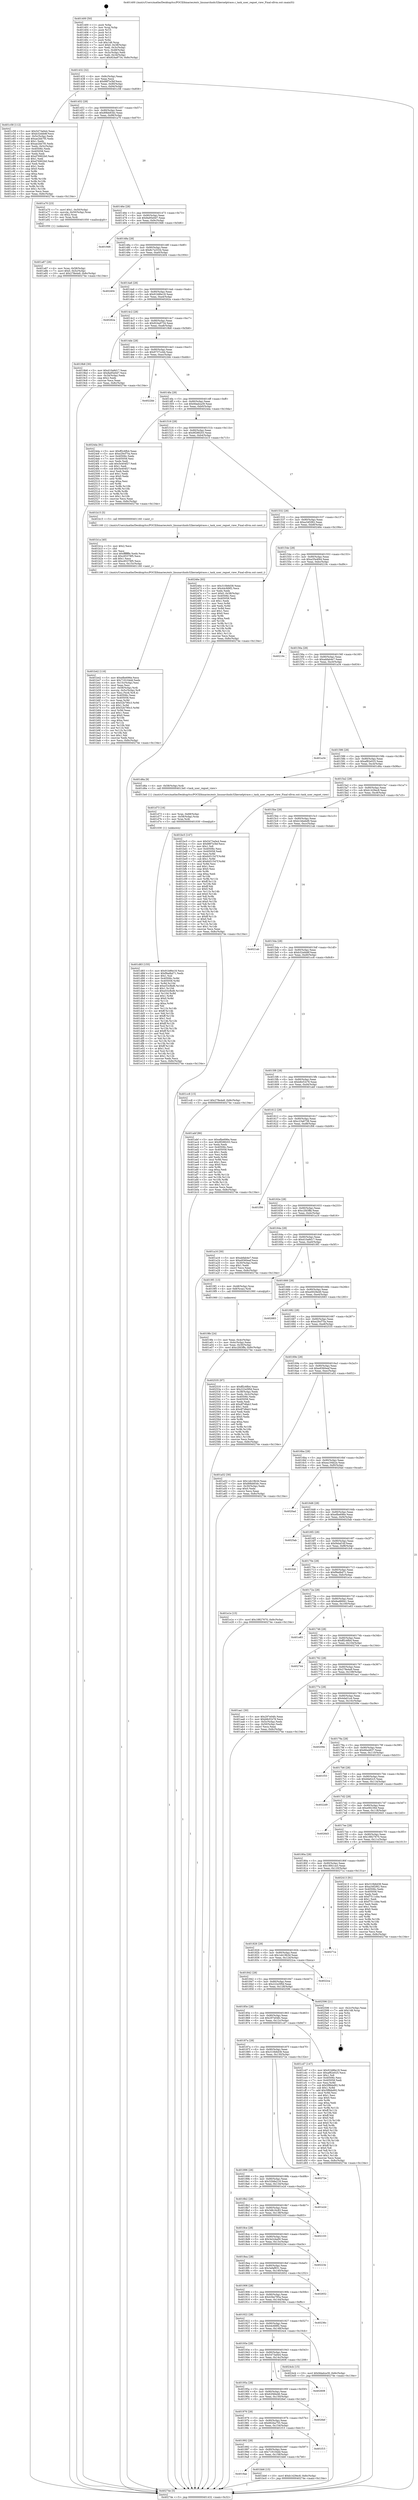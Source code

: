 digraph "0x401400" {
  label = "0x401400 (/mnt/c/Users/mathe/Desktop/tcc/POCII/binaries/extr_linuxarchnds32kernelptrace.c_task_user_regset_view_Final-ollvm.out::main(0))"
  labelloc = "t"
  node[shape=record]

  Entry [label="",width=0.3,height=0.3,shape=circle,fillcolor=black,style=filled]
  "0x401432" [label="{
     0x401432 [32]\l
     | [instrs]\l
     &nbsp;&nbsp;0x401432 \<+6\>: mov -0x8c(%rbp),%eax\l
     &nbsp;&nbsp;0x401438 \<+2\>: mov %eax,%ecx\l
     &nbsp;&nbsp;0x40143a \<+6\>: sub $0x88f7e3bf,%ecx\l
     &nbsp;&nbsp;0x401440 \<+6\>: mov %eax,-0x90(%rbp)\l
     &nbsp;&nbsp;0x401446 \<+6\>: mov %ecx,-0x94(%rbp)\l
     &nbsp;&nbsp;0x40144c \<+6\>: je 0000000000401c58 \<main+0x858\>\l
  }"]
  "0x401c58" [label="{
     0x401c58 [112]\l
     | [instrs]\l
     &nbsp;&nbsp;0x401c58 \<+5\>: mov $0x5473a0e4,%eax\l
     &nbsp;&nbsp;0x401c5d \<+5\>: mov $0xb32ebb8f,%ecx\l
     &nbsp;&nbsp;0x401c62 \<+3\>: mov -0x5c(%rbp),%edx\l
     &nbsp;&nbsp;0x401c65 \<+6\>: add $0xae2bb7f5,%edx\l
     &nbsp;&nbsp;0x401c6b \<+3\>: add $0x1,%edx\l
     &nbsp;&nbsp;0x401c6e \<+6\>: sub $0xae2bb7f5,%edx\l
     &nbsp;&nbsp;0x401c74 \<+3\>: mov %edx,-0x5c(%rbp)\l
     &nbsp;&nbsp;0x401c77 \<+7\>: mov 0x40506c,%edx\l
     &nbsp;&nbsp;0x401c7e \<+7\>: mov 0x405058,%esi\l
     &nbsp;&nbsp;0x401c85 \<+2\>: mov %edx,%edi\l
     &nbsp;&nbsp;0x401c87 \<+6\>: add $0xd76902b0,%edi\l
     &nbsp;&nbsp;0x401c8d \<+3\>: sub $0x1,%edi\l
     &nbsp;&nbsp;0x401c90 \<+6\>: sub $0xd76902b0,%edi\l
     &nbsp;&nbsp;0x401c96 \<+3\>: imul %edi,%edx\l
     &nbsp;&nbsp;0x401c99 \<+3\>: and $0x1,%edx\l
     &nbsp;&nbsp;0x401c9c \<+3\>: cmp $0x0,%edx\l
     &nbsp;&nbsp;0x401c9f \<+4\>: sete %r8b\l
     &nbsp;&nbsp;0x401ca3 \<+3\>: cmp $0xa,%esi\l
     &nbsp;&nbsp;0x401ca6 \<+4\>: setl %r9b\l
     &nbsp;&nbsp;0x401caa \<+3\>: mov %r8b,%r10b\l
     &nbsp;&nbsp;0x401cad \<+3\>: and %r9b,%r10b\l
     &nbsp;&nbsp;0x401cb0 \<+3\>: xor %r9b,%r8b\l
     &nbsp;&nbsp;0x401cb3 \<+3\>: or %r8b,%r10b\l
     &nbsp;&nbsp;0x401cb6 \<+4\>: test $0x1,%r10b\l
     &nbsp;&nbsp;0x401cba \<+3\>: cmovne %ecx,%eax\l
     &nbsp;&nbsp;0x401cbd \<+6\>: mov %eax,-0x8c(%rbp)\l
     &nbsp;&nbsp;0x401cc3 \<+5\>: jmp 000000000040274e \<main+0x134e\>\l
  }"]
  "0x401452" [label="{
     0x401452 [28]\l
     | [instrs]\l
     &nbsp;&nbsp;0x401452 \<+5\>: jmp 0000000000401457 \<main+0x57\>\l
     &nbsp;&nbsp;0x401457 \<+6\>: mov -0x90(%rbp),%eax\l
     &nbsp;&nbsp;0x40145d \<+5\>: sub $0x89bb83dc,%eax\l
     &nbsp;&nbsp;0x401462 \<+6\>: mov %eax,-0x98(%rbp)\l
     &nbsp;&nbsp;0x401468 \<+6\>: je 0000000000401a70 \<main+0x670\>\l
  }"]
  Exit [label="",width=0.3,height=0.3,shape=circle,fillcolor=black,style=filled,peripheries=2]
  "0x401a70" [label="{
     0x401a70 [23]\l
     | [instrs]\l
     &nbsp;&nbsp;0x401a70 \<+7\>: movl $0x1,-0x50(%rbp)\l
     &nbsp;&nbsp;0x401a77 \<+4\>: movslq -0x50(%rbp),%rax\l
     &nbsp;&nbsp;0x401a7b \<+4\>: shl $0x2,%rax\l
     &nbsp;&nbsp;0x401a7f \<+3\>: mov %rax,%rdi\l
     &nbsp;&nbsp;0x401a82 \<+5\>: call 0000000000401050 \<malloc@plt\>\l
     | [calls]\l
     &nbsp;&nbsp;0x401050 \{1\} (unknown)\l
  }"]
  "0x40146e" [label="{
     0x40146e [28]\l
     | [instrs]\l
     &nbsp;&nbsp;0x40146e \<+5\>: jmp 0000000000401473 \<main+0x73\>\l
     &nbsp;&nbsp;0x401473 \<+6\>: mov -0x90(%rbp),%eax\l
     &nbsp;&nbsp;0x401479 \<+5\>: sub $0x8a95e0d7,%eax\l
     &nbsp;&nbsp;0x40147e \<+6\>: mov %eax,-0x9c(%rbp)\l
     &nbsp;&nbsp;0x401484 \<+6\>: je 00000000004019d6 \<main+0x5d6\>\l
  }"]
  "0x401d83" [label="{
     0x401d83 [155]\l
     | [instrs]\l
     &nbsp;&nbsp;0x401d83 \<+5\>: mov $0x91b86e18,%ecx\l
     &nbsp;&nbsp;0x401d88 \<+5\>: mov $0xf9adbd71,%edx\l
     &nbsp;&nbsp;0x401d8d \<+3\>: mov $0x1,%sil\l
     &nbsp;&nbsp;0x401d90 \<+8\>: mov 0x40506c,%r8d\l
     &nbsp;&nbsp;0x401d98 \<+8\>: mov 0x405058,%r9d\l
     &nbsp;&nbsp;0x401da0 \<+3\>: mov %r8d,%r10d\l
     &nbsp;&nbsp;0x401da3 \<+7\>: add $0xe53cfbd6,%r10d\l
     &nbsp;&nbsp;0x401daa \<+4\>: sub $0x1,%r10d\l
     &nbsp;&nbsp;0x401dae \<+7\>: sub $0xe53cfbd6,%r10d\l
     &nbsp;&nbsp;0x401db5 \<+4\>: imul %r10d,%r8d\l
     &nbsp;&nbsp;0x401db9 \<+4\>: and $0x1,%r8d\l
     &nbsp;&nbsp;0x401dbd \<+4\>: cmp $0x0,%r8d\l
     &nbsp;&nbsp;0x401dc1 \<+4\>: sete %r11b\l
     &nbsp;&nbsp;0x401dc5 \<+4\>: cmp $0xa,%r9d\l
     &nbsp;&nbsp;0x401dc9 \<+3\>: setl %bl\l
     &nbsp;&nbsp;0x401dcc \<+3\>: mov %r11b,%r14b\l
     &nbsp;&nbsp;0x401dcf \<+4\>: xor $0xff,%r14b\l
     &nbsp;&nbsp;0x401dd3 \<+3\>: mov %bl,%r15b\l
     &nbsp;&nbsp;0x401dd6 \<+4\>: xor $0xff,%r15b\l
     &nbsp;&nbsp;0x401dda \<+4\>: xor $0x1,%sil\l
     &nbsp;&nbsp;0x401dde \<+3\>: mov %r14b,%r12b\l
     &nbsp;&nbsp;0x401de1 \<+4\>: and $0xff,%r12b\l
     &nbsp;&nbsp;0x401de5 \<+3\>: and %sil,%r11b\l
     &nbsp;&nbsp;0x401de8 \<+3\>: mov %r15b,%r13b\l
     &nbsp;&nbsp;0x401deb \<+4\>: and $0xff,%r13b\l
     &nbsp;&nbsp;0x401def \<+3\>: and %sil,%bl\l
     &nbsp;&nbsp;0x401df2 \<+3\>: or %r11b,%r12b\l
     &nbsp;&nbsp;0x401df5 \<+3\>: or %bl,%r13b\l
     &nbsp;&nbsp;0x401df8 \<+3\>: xor %r13b,%r12b\l
     &nbsp;&nbsp;0x401dfb \<+3\>: or %r15b,%r14b\l
     &nbsp;&nbsp;0x401dfe \<+4\>: xor $0xff,%r14b\l
     &nbsp;&nbsp;0x401e02 \<+4\>: or $0x1,%sil\l
     &nbsp;&nbsp;0x401e06 \<+3\>: and %sil,%r14b\l
     &nbsp;&nbsp;0x401e09 \<+3\>: or %r14b,%r12b\l
     &nbsp;&nbsp;0x401e0c \<+4\>: test $0x1,%r12b\l
     &nbsp;&nbsp;0x401e10 \<+3\>: cmovne %edx,%ecx\l
     &nbsp;&nbsp;0x401e13 \<+6\>: mov %ecx,-0x8c(%rbp)\l
     &nbsp;&nbsp;0x401e19 \<+5\>: jmp 000000000040274e \<main+0x134e\>\l
  }"]
  "0x4019d6" [label="{
     0x4019d6\l
  }", style=dashed]
  "0x40148a" [label="{
     0x40148a [28]\l
     | [instrs]\l
     &nbsp;&nbsp;0x40148a \<+5\>: jmp 000000000040148f \<main+0x8f\>\l
     &nbsp;&nbsp;0x40148f \<+6\>: mov -0x90(%rbp),%eax\l
     &nbsp;&nbsp;0x401495 \<+5\>: sub $0x8c7a3334,%eax\l
     &nbsp;&nbsp;0x40149a \<+6\>: mov %eax,-0xa0(%rbp)\l
     &nbsp;&nbsp;0x4014a0 \<+6\>: je 0000000000402404 \<main+0x1004\>\l
  }"]
  "0x401d73" [label="{
     0x401d73 [16]\l
     | [instrs]\l
     &nbsp;&nbsp;0x401d73 \<+4\>: mov %rax,-0x68(%rbp)\l
     &nbsp;&nbsp;0x401d77 \<+4\>: mov -0x58(%rbp),%rax\l
     &nbsp;&nbsp;0x401d7b \<+3\>: mov %rax,%rdi\l
     &nbsp;&nbsp;0x401d7e \<+5\>: call 0000000000401030 \<free@plt\>\l
     | [calls]\l
     &nbsp;&nbsp;0x401030 \{1\} (unknown)\l
  }"]
  "0x402404" [label="{
     0x402404\l
  }", style=dashed]
  "0x4014a6" [label="{
     0x4014a6 [28]\l
     | [instrs]\l
     &nbsp;&nbsp;0x4014a6 \<+5\>: jmp 00000000004014ab \<main+0xab\>\l
     &nbsp;&nbsp;0x4014ab \<+6\>: mov -0x90(%rbp),%eax\l
     &nbsp;&nbsp;0x4014b1 \<+5\>: sub $0x91b86e18,%eax\l
     &nbsp;&nbsp;0x4014b6 \<+6\>: mov %eax,-0xa4(%rbp)\l
     &nbsp;&nbsp;0x4014bc \<+6\>: je 000000000040262a \<main+0x122a\>\l
  }"]
  "0x4019ae" [label="{
     0x4019ae\l
  }", style=dashed]
  "0x40262a" [label="{
     0x40262a\l
  }", style=dashed]
  "0x4014c2" [label="{
     0x4014c2 [28]\l
     | [instrs]\l
     &nbsp;&nbsp;0x4014c2 \<+5\>: jmp 00000000004014c7 \<main+0xc7\>\l
     &nbsp;&nbsp;0x4014c7 \<+6\>: mov -0x90(%rbp),%eax\l
     &nbsp;&nbsp;0x4014cd \<+5\>: sub $0x924a9734,%eax\l
     &nbsp;&nbsp;0x4014d2 \<+6\>: mov %eax,-0xa8(%rbp)\l
     &nbsp;&nbsp;0x4014d8 \<+6\>: je 00000000004019b8 \<main+0x5b8\>\l
  }"]
  "0x401bb6" [label="{
     0x401bb6 [15]\l
     | [instrs]\l
     &nbsp;&nbsp;0x401bb6 \<+10\>: movl $0xb1429ec8,-0x8c(%rbp)\l
     &nbsp;&nbsp;0x401bc0 \<+5\>: jmp 000000000040274e \<main+0x134e\>\l
  }"]
  "0x4019b8" [label="{
     0x4019b8 [30]\l
     | [instrs]\l
     &nbsp;&nbsp;0x4019b8 \<+5\>: mov $0xd10a8d17,%eax\l
     &nbsp;&nbsp;0x4019bd \<+5\>: mov $0x8a95e0d7,%ecx\l
     &nbsp;&nbsp;0x4019c2 \<+3\>: mov -0x34(%rbp),%edx\l
     &nbsp;&nbsp;0x4019c5 \<+3\>: cmp $0x2,%edx\l
     &nbsp;&nbsp;0x4019c8 \<+3\>: cmovne %ecx,%eax\l
     &nbsp;&nbsp;0x4019cb \<+6\>: mov %eax,-0x8c(%rbp)\l
     &nbsp;&nbsp;0x4019d1 \<+5\>: jmp 000000000040274e \<main+0x134e\>\l
  }"]
  "0x4014de" [label="{
     0x4014de [28]\l
     | [instrs]\l
     &nbsp;&nbsp;0x4014de \<+5\>: jmp 00000000004014e3 \<main+0xe3\>\l
     &nbsp;&nbsp;0x4014e3 \<+6\>: mov -0x90(%rbp),%eax\l
     &nbsp;&nbsp;0x4014e9 \<+5\>: sub $0x9737ccbb,%eax\l
     &nbsp;&nbsp;0x4014ee \<+6\>: mov %eax,-0xac(%rbp)\l
     &nbsp;&nbsp;0x4014f4 \<+6\>: je 00000000004022bb \<main+0xebb\>\l
  }"]
  "0x40274e" [label="{
     0x40274e [5]\l
     | [instrs]\l
     &nbsp;&nbsp;0x40274e \<+5\>: jmp 0000000000401432 \<main+0x32\>\l
  }"]
  "0x401400" [label="{
     0x401400 [50]\l
     | [instrs]\l
     &nbsp;&nbsp;0x401400 \<+1\>: push %rbp\l
     &nbsp;&nbsp;0x401401 \<+3\>: mov %rsp,%rbp\l
     &nbsp;&nbsp;0x401404 \<+2\>: push %r15\l
     &nbsp;&nbsp;0x401406 \<+2\>: push %r14\l
     &nbsp;&nbsp;0x401408 \<+2\>: push %r13\l
     &nbsp;&nbsp;0x40140a \<+2\>: push %r12\l
     &nbsp;&nbsp;0x40140c \<+1\>: push %rbx\l
     &nbsp;&nbsp;0x40140d \<+7\>: sub $0x148,%rsp\l
     &nbsp;&nbsp;0x401414 \<+7\>: movl $0x0,-0x38(%rbp)\l
     &nbsp;&nbsp;0x40141b \<+3\>: mov %edi,-0x3c(%rbp)\l
     &nbsp;&nbsp;0x40141e \<+4\>: mov %rsi,-0x48(%rbp)\l
     &nbsp;&nbsp;0x401422 \<+3\>: mov -0x3c(%rbp),%edi\l
     &nbsp;&nbsp;0x401425 \<+3\>: mov %edi,-0x34(%rbp)\l
     &nbsp;&nbsp;0x401428 \<+10\>: movl $0x924a9734,-0x8c(%rbp)\l
  }"]
  "0x401992" [label="{
     0x401992 [28]\l
     | [instrs]\l
     &nbsp;&nbsp;0x401992 \<+5\>: jmp 0000000000401997 \<main+0x597\>\l
     &nbsp;&nbsp;0x401997 \<+6\>: mov -0x90(%rbp),%eax\l
     &nbsp;&nbsp;0x40199d \<+5\>: sub $0x719104dd,%eax\l
     &nbsp;&nbsp;0x4019a2 \<+6\>: mov %eax,-0x158(%rbp)\l
     &nbsp;&nbsp;0x4019a8 \<+6\>: je 0000000000401bb6 \<main+0x7b6\>\l
  }"]
  "0x4022bb" [label="{
     0x4022bb\l
  }", style=dashed]
  "0x4014fa" [label="{
     0x4014fa [28]\l
     | [instrs]\l
     &nbsp;&nbsp;0x4014fa \<+5\>: jmp 00000000004014ff \<main+0xff\>\l
     &nbsp;&nbsp;0x4014ff \<+6\>: mov -0x90(%rbp),%eax\l
     &nbsp;&nbsp;0x401505 \<+5\>: sub $0x9dadca39,%eax\l
     &nbsp;&nbsp;0x40150a \<+6\>: mov %eax,-0xb0(%rbp)\l
     &nbsp;&nbsp;0x401510 \<+6\>: je 00000000004024da \<main+0x10da\>\l
  }"]
  "0x401f15" [label="{
     0x401f15\l
  }", style=dashed]
  "0x4024da" [label="{
     0x4024da [91]\l
     | [instrs]\l
     &nbsp;&nbsp;0x4024da \<+5\>: mov $0xff2c6fb4,%eax\l
     &nbsp;&nbsp;0x4024df \<+5\>: mov $0xe29cf75a,%ecx\l
     &nbsp;&nbsp;0x4024e4 \<+7\>: mov 0x40506c,%edx\l
     &nbsp;&nbsp;0x4024eb \<+7\>: mov 0x405058,%esi\l
     &nbsp;&nbsp;0x4024f2 \<+2\>: mov %edx,%edi\l
     &nbsp;&nbsp;0x4024f4 \<+6\>: add $0x5e404f27,%edi\l
     &nbsp;&nbsp;0x4024fa \<+3\>: sub $0x1,%edi\l
     &nbsp;&nbsp;0x4024fd \<+6\>: sub $0x5e404f27,%edi\l
     &nbsp;&nbsp;0x402503 \<+3\>: imul %edi,%edx\l
     &nbsp;&nbsp;0x402506 \<+3\>: and $0x1,%edx\l
     &nbsp;&nbsp;0x402509 \<+3\>: cmp $0x0,%edx\l
     &nbsp;&nbsp;0x40250c \<+4\>: sete %r8b\l
     &nbsp;&nbsp;0x402510 \<+3\>: cmp $0xa,%esi\l
     &nbsp;&nbsp;0x402513 \<+4\>: setl %r9b\l
     &nbsp;&nbsp;0x402517 \<+3\>: mov %r8b,%r10b\l
     &nbsp;&nbsp;0x40251a \<+3\>: and %r9b,%r10b\l
     &nbsp;&nbsp;0x40251d \<+3\>: xor %r9b,%r8b\l
     &nbsp;&nbsp;0x402520 \<+3\>: or %r8b,%r10b\l
     &nbsp;&nbsp;0x402523 \<+4\>: test $0x1,%r10b\l
     &nbsp;&nbsp;0x402527 \<+3\>: cmovne %ecx,%eax\l
     &nbsp;&nbsp;0x40252a \<+6\>: mov %eax,-0x8c(%rbp)\l
     &nbsp;&nbsp;0x402530 \<+5\>: jmp 000000000040274e \<main+0x134e\>\l
  }"]
  "0x401516" [label="{
     0x401516 [28]\l
     | [instrs]\l
     &nbsp;&nbsp;0x401516 \<+5\>: jmp 000000000040151b \<main+0x11b\>\l
     &nbsp;&nbsp;0x40151b \<+6\>: mov -0x90(%rbp),%eax\l
     &nbsp;&nbsp;0x401521 \<+5\>: sub $0x9f288203,%eax\l
     &nbsp;&nbsp;0x401526 \<+6\>: mov %eax,-0xb4(%rbp)\l
     &nbsp;&nbsp;0x40152c \<+6\>: je 0000000000401b15 \<main+0x715\>\l
  }"]
  "0x401976" [label="{
     0x401976 [28]\l
     | [instrs]\l
     &nbsp;&nbsp;0x401976 \<+5\>: jmp 000000000040197b \<main+0x57b\>\l
     &nbsp;&nbsp;0x40197b \<+6\>: mov -0x90(%rbp),%eax\l
     &nbsp;&nbsp;0x401981 \<+5\>: sub $0x662ba755,%eax\l
     &nbsp;&nbsp;0x401986 \<+6\>: mov %eax,-0x154(%rbp)\l
     &nbsp;&nbsp;0x40198c \<+6\>: je 0000000000401f15 \<main+0xb15\>\l
  }"]
  "0x401b15" [label="{
     0x401b15 [5]\l
     | [instrs]\l
     &nbsp;&nbsp;0x401b15 \<+5\>: call 0000000000401160 \<next_i\>\l
     | [calls]\l
     &nbsp;&nbsp;0x401160 \{1\} (/mnt/c/Users/mathe/Desktop/tcc/POCII/binaries/extr_linuxarchnds32kernelptrace.c_task_user_regset_view_Final-ollvm.out::next_i)\l
  }"]
  "0x401532" [label="{
     0x401532 [28]\l
     | [instrs]\l
     &nbsp;&nbsp;0x401532 \<+5\>: jmp 0000000000401537 \<main+0x137\>\l
     &nbsp;&nbsp;0x401537 \<+6\>: mov -0x90(%rbp),%eax\l
     &nbsp;&nbsp;0x40153d \<+5\>: sub $0xa34f2f62,%eax\l
     &nbsp;&nbsp;0x401542 \<+6\>: mov %eax,-0xb8(%rbp)\l
     &nbsp;&nbsp;0x401548 \<+6\>: je 000000000040246e \<main+0x106e\>\l
  }"]
  "0x4026ef" [label="{
     0x4026ef\l
  }", style=dashed]
  "0x40246e" [label="{
     0x40246e [93]\l
     | [instrs]\l
     &nbsp;&nbsp;0x40246e \<+5\>: mov $0x310b6d38,%eax\l
     &nbsp;&nbsp;0x402473 \<+5\>: mov $0x44cfd9f2,%ecx\l
     &nbsp;&nbsp;0x402478 \<+2\>: xor %edx,%edx\l
     &nbsp;&nbsp;0x40247a \<+7\>: movl $0x0,-0x38(%rbp)\l
     &nbsp;&nbsp;0x402481 \<+7\>: mov 0x40506c,%esi\l
     &nbsp;&nbsp;0x402488 \<+7\>: mov 0x405058,%edi\l
     &nbsp;&nbsp;0x40248f \<+3\>: sub $0x1,%edx\l
     &nbsp;&nbsp;0x402492 \<+3\>: mov %esi,%r8d\l
     &nbsp;&nbsp;0x402495 \<+3\>: add %edx,%r8d\l
     &nbsp;&nbsp;0x402498 \<+4\>: imul %r8d,%esi\l
     &nbsp;&nbsp;0x40249c \<+3\>: and $0x1,%esi\l
     &nbsp;&nbsp;0x40249f \<+3\>: cmp $0x0,%esi\l
     &nbsp;&nbsp;0x4024a2 \<+4\>: sete %r9b\l
     &nbsp;&nbsp;0x4024a6 \<+3\>: cmp $0xa,%edi\l
     &nbsp;&nbsp;0x4024a9 \<+4\>: setl %r10b\l
     &nbsp;&nbsp;0x4024ad \<+3\>: mov %r9b,%r11b\l
     &nbsp;&nbsp;0x4024b0 \<+3\>: and %r10b,%r11b\l
     &nbsp;&nbsp;0x4024b3 \<+3\>: xor %r10b,%r9b\l
     &nbsp;&nbsp;0x4024b6 \<+3\>: or %r9b,%r11b\l
     &nbsp;&nbsp;0x4024b9 \<+4\>: test $0x1,%r11b\l
     &nbsp;&nbsp;0x4024bd \<+3\>: cmovne %ecx,%eax\l
     &nbsp;&nbsp;0x4024c0 \<+6\>: mov %eax,-0x8c(%rbp)\l
     &nbsp;&nbsp;0x4024c6 \<+5\>: jmp 000000000040274e \<main+0x134e\>\l
  }"]
  "0x40154e" [label="{
     0x40154e [28]\l
     | [instrs]\l
     &nbsp;&nbsp;0x40154e \<+5\>: jmp 0000000000401553 \<main+0x153\>\l
     &nbsp;&nbsp;0x401553 \<+6\>: mov -0x90(%rbp),%eax\l
     &nbsp;&nbsp;0x401559 \<+5\>: sub $0xa35e4f44,%eax\l
     &nbsp;&nbsp;0x40155e \<+6\>: mov %eax,-0xbc(%rbp)\l
     &nbsp;&nbsp;0x401564 \<+6\>: je 000000000040219c \<main+0xd9c\>\l
  }"]
  "0x40195a" [label="{
     0x40195a [28]\l
     | [instrs]\l
     &nbsp;&nbsp;0x40195a \<+5\>: jmp 000000000040195f \<main+0x55f\>\l
     &nbsp;&nbsp;0x40195f \<+6\>: mov -0x90(%rbp),%eax\l
     &nbsp;&nbsp;0x401965 \<+5\>: sub $0x62f46e46,%eax\l
     &nbsp;&nbsp;0x40196a \<+6\>: mov %eax,-0x150(%rbp)\l
     &nbsp;&nbsp;0x401970 \<+6\>: je 00000000004026ef \<main+0x12ef\>\l
  }"]
  "0x40219c" [label="{
     0x40219c\l
  }", style=dashed]
  "0x40156a" [label="{
     0x40156a [28]\l
     | [instrs]\l
     &nbsp;&nbsp;0x40156a \<+5\>: jmp 000000000040156f \<main+0x16f\>\l
     &nbsp;&nbsp;0x40156f \<+6\>: mov -0x90(%rbp),%eax\l
     &nbsp;&nbsp;0x401575 \<+5\>: sub $0xabfab4e7,%eax\l
     &nbsp;&nbsp;0x40157a \<+6\>: mov %eax,-0xc0(%rbp)\l
     &nbsp;&nbsp;0x401580 \<+6\>: je 0000000000401a34 \<main+0x634\>\l
  }"]
  "0x402608" [label="{
     0x402608\l
  }", style=dashed]
  "0x401a34" [label="{
     0x401a34\l
  }", style=dashed]
  "0x401586" [label="{
     0x401586 [28]\l
     | [instrs]\l
     &nbsp;&nbsp;0x401586 \<+5\>: jmp 000000000040158b \<main+0x18b\>\l
     &nbsp;&nbsp;0x40158b \<+6\>: mov -0x90(%rbp),%eax\l
     &nbsp;&nbsp;0x401591 \<+5\>: sub $0xaf82e025,%eax\l
     &nbsp;&nbsp;0x401596 \<+6\>: mov %eax,-0xc4(%rbp)\l
     &nbsp;&nbsp;0x40159c \<+6\>: je 0000000000401d6a \<main+0x96a\>\l
  }"]
  "0x40193e" [label="{
     0x40193e [28]\l
     | [instrs]\l
     &nbsp;&nbsp;0x40193e \<+5\>: jmp 0000000000401943 \<main+0x543\>\l
     &nbsp;&nbsp;0x401943 \<+6\>: mov -0x90(%rbp),%eax\l
     &nbsp;&nbsp;0x401949 \<+5\>: sub $0x5473a0e4,%eax\l
     &nbsp;&nbsp;0x40194e \<+6\>: mov %eax,-0x14c(%rbp)\l
     &nbsp;&nbsp;0x401954 \<+6\>: je 0000000000402608 \<main+0x1208\>\l
  }"]
  "0x401d6a" [label="{
     0x401d6a [9]\l
     | [instrs]\l
     &nbsp;&nbsp;0x401d6a \<+4\>: mov -0x58(%rbp),%rdi\l
     &nbsp;&nbsp;0x401d6e \<+5\>: call 00000000004013e0 \<task_user_regset_view\>\l
     | [calls]\l
     &nbsp;&nbsp;0x4013e0 \{1\} (/mnt/c/Users/mathe/Desktop/tcc/POCII/binaries/extr_linuxarchnds32kernelptrace.c_task_user_regset_view_Final-ollvm.out::task_user_regset_view)\l
  }"]
  "0x4015a2" [label="{
     0x4015a2 [28]\l
     | [instrs]\l
     &nbsp;&nbsp;0x4015a2 \<+5\>: jmp 00000000004015a7 \<main+0x1a7\>\l
     &nbsp;&nbsp;0x4015a7 \<+6\>: mov -0x90(%rbp),%eax\l
     &nbsp;&nbsp;0x4015ad \<+5\>: sub $0xb1429ec8,%eax\l
     &nbsp;&nbsp;0x4015b2 \<+6\>: mov %eax,-0xc8(%rbp)\l
     &nbsp;&nbsp;0x4015b8 \<+6\>: je 0000000000401bc5 \<main+0x7c5\>\l
  }"]
  "0x4024cb" [label="{
     0x4024cb [15]\l
     | [instrs]\l
     &nbsp;&nbsp;0x4024cb \<+10\>: movl $0x9dadca39,-0x8c(%rbp)\l
     &nbsp;&nbsp;0x4024d5 \<+5\>: jmp 000000000040274e \<main+0x134e\>\l
  }"]
  "0x401bc5" [label="{
     0x401bc5 [147]\l
     | [instrs]\l
     &nbsp;&nbsp;0x401bc5 \<+5\>: mov $0x5473a0e4,%eax\l
     &nbsp;&nbsp;0x401bca \<+5\>: mov $0x88f7e3bf,%ecx\l
     &nbsp;&nbsp;0x401bcf \<+2\>: mov $0x1,%dl\l
     &nbsp;&nbsp;0x401bd1 \<+7\>: mov 0x40506c,%esi\l
     &nbsp;&nbsp;0x401bd8 \<+7\>: mov 0x405058,%edi\l
     &nbsp;&nbsp;0x401bdf \<+3\>: mov %esi,%r8d\l
     &nbsp;&nbsp;0x401be2 \<+7\>: sub $0x6451547f,%r8d\l
     &nbsp;&nbsp;0x401be9 \<+4\>: sub $0x1,%r8d\l
     &nbsp;&nbsp;0x401bed \<+7\>: add $0x6451547f,%r8d\l
     &nbsp;&nbsp;0x401bf4 \<+4\>: imul %r8d,%esi\l
     &nbsp;&nbsp;0x401bf8 \<+3\>: and $0x1,%esi\l
     &nbsp;&nbsp;0x401bfb \<+3\>: cmp $0x0,%esi\l
     &nbsp;&nbsp;0x401bfe \<+4\>: sete %r9b\l
     &nbsp;&nbsp;0x401c02 \<+3\>: cmp $0xa,%edi\l
     &nbsp;&nbsp;0x401c05 \<+4\>: setl %r10b\l
     &nbsp;&nbsp;0x401c09 \<+3\>: mov %r9b,%r11b\l
     &nbsp;&nbsp;0x401c0c \<+4\>: xor $0xff,%r11b\l
     &nbsp;&nbsp;0x401c10 \<+3\>: mov %r10b,%bl\l
     &nbsp;&nbsp;0x401c13 \<+3\>: xor $0xff,%bl\l
     &nbsp;&nbsp;0x401c16 \<+3\>: xor $0x0,%dl\l
     &nbsp;&nbsp;0x401c19 \<+3\>: mov %r11b,%r14b\l
     &nbsp;&nbsp;0x401c1c \<+4\>: and $0x0,%r14b\l
     &nbsp;&nbsp;0x401c20 \<+3\>: and %dl,%r9b\l
     &nbsp;&nbsp;0x401c23 \<+3\>: mov %bl,%r15b\l
     &nbsp;&nbsp;0x401c26 \<+4\>: and $0x0,%r15b\l
     &nbsp;&nbsp;0x401c2a \<+3\>: and %dl,%r10b\l
     &nbsp;&nbsp;0x401c2d \<+3\>: or %r9b,%r14b\l
     &nbsp;&nbsp;0x401c30 \<+3\>: or %r10b,%r15b\l
     &nbsp;&nbsp;0x401c33 \<+3\>: xor %r15b,%r14b\l
     &nbsp;&nbsp;0x401c36 \<+3\>: or %bl,%r11b\l
     &nbsp;&nbsp;0x401c39 \<+4\>: xor $0xff,%r11b\l
     &nbsp;&nbsp;0x401c3d \<+3\>: or $0x0,%dl\l
     &nbsp;&nbsp;0x401c40 \<+3\>: and %dl,%r11b\l
     &nbsp;&nbsp;0x401c43 \<+3\>: or %r11b,%r14b\l
     &nbsp;&nbsp;0x401c46 \<+4\>: test $0x1,%r14b\l
     &nbsp;&nbsp;0x401c4a \<+3\>: cmovne %ecx,%eax\l
     &nbsp;&nbsp;0x401c4d \<+6\>: mov %eax,-0x8c(%rbp)\l
     &nbsp;&nbsp;0x401c53 \<+5\>: jmp 000000000040274e \<main+0x134e\>\l
  }"]
  "0x4015be" [label="{
     0x4015be [28]\l
     | [instrs]\l
     &nbsp;&nbsp;0x4015be \<+5\>: jmp 00000000004015c3 \<main+0x1c3\>\l
     &nbsp;&nbsp;0x4015c3 \<+6\>: mov -0x90(%rbp),%eax\l
     &nbsp;&nbsp;0x4015c9 \<+5\>: sub $0xb1bbebd9,%eax\l
     &nbsp;&nbsp;0x4015ce \<+6\>: mov %eax,-0xcc(%rbp)\l
     &nbsp;&nbsp;0x4015d4 \<+6\>: je 00000000004021ab \<main+0xdab\>\l
  }"]
  "0x401922" [label="{
     0x401922 [28]\l
     | [instrs]\l
     &nbsp;&nbsp;0x401922 \<+5\>: jmp 0000000000401927 \<main+0x527\>\l
     &nbsp;&nbsp;0x401927 \<+6\>: mov -0x90(%rbp),%eax\l
     &nbsp;&nbsp;0x40192d \<+5\>: sub $0x44cfd9f2,%eax\l
     &nbsp;&nbsp;0x401932 \<+6\>: mov %eax,-0x148(%rbp)\l
     &nbsp;&nbsp;0x401938 \<+6\>: je 00000000004024cb \<main+0x10cb\>\l
  }"]
  "0x4021ab" [label="{
     0x4021ab\l
  }", style=dashed]
  "0x4015da" [label="{
     0x4015da [28]\l
     | [instrs]\l
     &nbsp;&nbsp;0x4015da \<+5\>: jmp 00000000004015df \<main+0x1df\>\l
     &nbsp;&nbsp;0x4015df \<+6\>: mov -0x90(%rbp),%eax\l
     &nbsp;&nbsp;0x4015e5 \<+5\>: sub $0xb32ebb8f,%eax\l
     &nbsp;&nbsp;0x4015ea \<+6\>: mov %eax,-0xd0(%rbp)\l
     &nbsp;&nbsp;0x4015f0 \<+6\>: je 0000000000401cc8 \<main+0x8c8\>\l
  }"]
  "0x40236c" [label="{
     0x40236c\l
  }", style=dashed]
  "0x401cc8" [label="{
     0x401cc8 [15]\l
     | [instrs]\l
     &nbsp;&nbsp;0x401cc8 \<+10\>: movl $0x278e4a9,-0x8c(%rbp)\l
     &nbsp;&nbsp;0x401cd2 \<+5\>: jmp 000000000040274e \<main+0x134e\>\l
  }"]
  "0x4015f6" [label="{
     0x4015f6 [28]\l
     | [instrs]\l
     &nbsp;&nbsp;0x4015f6 \<+5\>: jmp 00000000004015fb \<main+0x1fb\>\l
     &nbsp;&nbsp;0x4015fb \<+6\>: mov -0x90(%rbp),%eax\l
     &nbsp;&nbsp;0x401601 \<+5\>: sub $0xb8cf1b78,%eax\l
     &nbsp;&nbsp;0x401606 \<+6\>: mov %eax,-0xd4(%rbp)\l
     &nbsp;&nbsp;0x40160c \<+6\>: je 0000000000401abf \<main+0x6bf\>\l
  }"]
  "0x401906" [label="{
     0x401906 [28]\l
     | [instrs]\l
     &nbsp;&nbsp;0x401906 \<+5\>: jmp 000000000040190b \<main+0x50b\>\l
     &nbsp;&nbsp;0x40190b \<+6\>: mov -0x90(%rbp),%eax\l
     &nbsp;&nbsp;0x401911 \<+5\>: sub $0x43be785a,%eax\l
     &nbsp;&nbsp;0x401916 \<+6\>: mov %eax,-0x144(%rbp)\l
     &nbsp;&nbsp;0x40191c \<+6\>: je 000000000040236c \<main+0xf6c\>\l
  }"]
  "0x401abf" [label="{
     0x401abf [86]\l
     | [instrs]\l
     &nbsp;&nbsp;0x401abf \<+5\>: mov $0xefbe696e,%eax\l
     &nbsp;&nbsp;0x401ac4 \<+5\>: mov $0x9f288203,%ecx\l
     &nbsp;&nbsp;0x401ac9 \<+2\>: xor %edx,%edx\l
     &nbsp;&nbsp;0x401acb \<+7\>: mov 0x40506c,%esi\l
     &nbsp;&nbsp;0x401ad2 \<+7\>: mov 0x405058,%edi\l
     &nbsp;&nbsp;0x401ad9 \<+3\>: sub $0x1,%edx\l
     &nbsp;&nbsp;0x401adc \<+3\>: mov %esi,%r8d\l
     &nbsp;&nbsp;0x401adf \<+3\>: add %edx,%r8d\l
     &nbsp;&nbsp;0x401ae2 \<+4\>: imul %r8d,%esi\l
     &nbsp;&nbsp;0x401ae6 \<+3\>: and $0x1,%esi\l
     &nbsp;&nbsp;0x401ae9 \<+3\>: cmp $0x0,%esi\l
     &nbsp;&nbsp;0x401aec \<+4\>: sete %r9b\l
     &nbsp;&nbsp;0x401af0 \<+3\>: cmp $0xa,%edi\l
     &nbsp;&nbsp;0x401af3 \<+4\>: setl %r10b\l
     &nbsp;&nbsp;0x401af7 \<+3\>: mov %r9b,%r11b\l
     &nbsp;&nbsp;0x401afa \<+3\>: and %r10b,%r11b\l
     &nbsp;&nbsp;0x401afd \<+3\>: xor %r10b,%r9b\l
     &nbsp;&nbsp;0x401b00 \<+3\>: or %r9b,%r11b\l
     &nbsp;&nbsp;0x401b03 \<+4\>: test $0x1,%r11b\l
     &nbsp;&nbsp;0x401b07 \<+3\>: cmovne %ecx,%eax\l
     &nbsp;&nbsp;0x401b0a \<+6\>: mov %eax,-0x8c(%rbp)\l
     &nbsp;&nbsp;0x401b10 \<+5\>: jmp 000000000040274e \<main+0x134e\>\l
  }"]
  "0x401612" [label="{
     0x401612 [28]\l
     | [instrs]\l
     &nbsp;&nbsp;0x401612 \<+5\>: jmp 0000000000401617 \<main+0x217\>\l
     &nbsp;&nbsp;0x401617 \<+6\>: mov -0x90(%rbp),%eax\l
     &nbsp;&nbsp;0x40161d \<+5\>: sub $0xc23a6738,%eax\l
     &nbsp;&nbsp;0x401622 \<+6\>: mov %eax,-0xd8(%rbp)\l
     &nbsp;&nbsp;0x401628 \<+6\>: je 0000000000401f06 \<main+0xb06\>\l
  }"]
  "0x402652" [label="{
     0x402652\l
  }", style=dashed]
  "0x401f06" [label="{
     0x401f06\l
  }", style=dashed]
  "0x40162e" [label="{
     0x40162e [28]\l
     | [instrs]\l
     &nbsp;&nbsp;0x40162e \<+5\>: jmp 0000000000401633 \<main+0x233\>\l
     &nbsp;&nbsp;0x401633 \<+6\>: mov -0x90(%rbp),%eax\l
     &nbsp;&nbsp;0x401639 \<+5\>: sub $0xc2fd3ffa,%eax\l
     &nbsp;&nbsp;0x40163e \<+6\>: mov %eax,-0xdc(%rbp)\l
     &nbsp;&nbsp;0x401644 \<+6\>: je 0000000000401a16 \<main+0x616\>\l
  }"]
  "0x4018ea" [label="{
     0x4018ea [28]\l
     | [instrs]\l
     &nbsp;&nbsp;0x4018ea \<+5\>: jmp 00000000004018ef \<main+0x4ef\>\l
     &nbsp;&nbsp;0x4018ef \<+6\>: mov -0x90(%rbp),%eax\l
     &nbsp;&nbsp;0x4018f5 \<+5\>: sub $0x3efaf931,%eax\l
     &nbsp;&nbsp;0x4018fa \<+6\>: mov %eax,-0x140(%rbp)\l
     &nbsp;&nbsp;0x401900 \<+6\>: je 0000000000402652 \<main+0x1252\>\l
  }"]
  "0x401a16" [label="{
     0x401a16 [30]\l
     | [instrs]\l
     &nbsp;&nbsp;0x401a16 \<+5\>: mov $0xabfab4e7,%eax\l
     &nbsp;&nbsp;0x401a1b \<+5\>: mov $0xe9360eaf,%ecx\l
     &nbsp;&nbsp;0x401a20 \<+3\>: mov -0x30(%rbp),%edx\l
     &nbsp;&nbsp;0x401a23 \<+3\>: cmp $0x1,%edx\l
     &nbsp;&nbsp;0x401a26 \<+3\>: cmovl %ecx,%eax\l
     &nbsp;&nbsp;0x401a29 \<+6\>: mov %eax,-0x8c(%rbp)\l
     &nbsp;&nbsp;0x401a2f \<+5\>: jmp 000000000040274e \<main+0x134e\>\l
  }"]
  "0x40164a" [label="{
     0x40164a [28]\l
     | [instrs]\l
     &nbsp;&nbsp;0x40164a \<+5\>: jmp 000000000040164f \<main+0x24f\>\l
     &nbsp;&nbsp;0x40164f \<+6\>: mov -0x90(%rbp),%eax\l
     &nbsp;&nbsp;0x401655 \<+5\>: sub $0xd10a8d17,%eax\l
     &nbsp;&nbsp;0x40165a \<+6\>: mov %eax,-0xe0(%rbp)\l
     &nbsp;&nbsp;0x401660 \<+6\>: je 00000000004019f1 \<main+0x5f1\>\l
  }"]
  "0x40223e" [label="{
     0x40223e\l
  }", style=dashed]
  "0x4019f1" [label="{
     0x4019f1 [13]\l
     | [instrs]\l
     &nbsp;&nbsp;0x4019f1 \<+4\>: mov -0x48(%rbp),%rax\l
     &nbsp;&nbsp;0x4019f5 \<+4\>: mov 0x8(%rax),%rdi\l
     &nbsp;&nbsp;0x4019f9 \<+5\>: call 0000000000401060 \<atoi@plt\>\l
     | [calls]\l
     &nbsp;&nbsp;0x401060 \{1\} (unknown)\l
  }"]
  "0x401666" [label="{
     0x401666 [28]\l
     | [instrs]\l
     &nbsp;&nbsp;0x401666 \<+5\>: jmp 000000000040166b \<main+0x26b\>\l
     &nbsp;&nbsp;0x40166b \<+6\>: mov -0x90(%rbp),%eax\l
     &nbsp;&nbsp;0x401671 \<+5\>: sub $0xe0029e49,%eax\l
     &nbsp;&nbsp;0x401676 \<+6\>: mov %eax,-0xe4(%rbp)\l
     &nbsp;&nbsp;0x40167c \<+6\>: je 0000000000402683 \<main+0x1283\>\l
  }"]
  "0x4019fe" [label="{
     0x4019fe [24]\l
     | [instrs]\l
     &nbsp;&nbsp;0x4019fe \<+3\>: mov %eax,-0x4c(%rbp)\l
     &nbsp;&nbsp;0x401a01 \<+3\>: mov -0x4c(%rbp),%eax\l
     &nbsp;&nbsp;0x401a04 \<+3\>: mov %eax,-0x30(%rbp)\l
     &nbsp;&nbsp;0x401a07 \<+10\>: movl $0xc2fd3ffa,-0x8c(%rbp)\l
     &nbsp;&nbsp;0x401a11 \<+5\>: jmp 000000000040274e \<main+0x134e\>\l
  }"]
  "0x4018ce" [label="{
     0x4018ce [28]\l
     | [instrs]\l
     &nbsp;&nbsp;0x4018ce \<+5\>: jmp 00000000004018d3 \<main+0x4d3\>\l
     &nbsp;&nbsp;0x4018d3 \<+6\>: mov -0x90(%rbp),%eax\l
     &nbsp;&nbsp;0x4018d9 \<+5\>: sub $0x3e2cba00,%eax\l
     &nbsp;&nbsp;0x4018de \<+6\>: mov %eax,-0x13c(%rbp)\l
     &nbsp;&nbsp;0x4018e4 \<+6\>: je 000000000040223e \<main+0xe3e\>\l
  }"]
  "0x402683" [label="{
     0x402683\l
  }", style=dashed]
  "0x401682" [label="{
     0x401682 [28]\l
     | [instrs]\l
     &nbsp;&nbsp;0x401682 \<+5\>: jmp 0000000000401687 \<main+0x287\>\l
     &nbsp;&nbsp;0x401687 \<+6\>: mov -0x90(%rbp),%eax\l
     &nbsp;&nbsp;0x40168d \<+5\>: sub $0xe29cf75a,%eax\l
     &nbsp;&nbsp;0x401692 \<+6\>: mov %eax,-0xe8(%rbp)\l
     &nbsp;&nbsp;0x401698 \<+6\>: je 0000000000402535 \<main+0x1135\>\l
  }"]
  "0x402103" [label="{
     0x402103\l
  }", style=dashed]
  "0x402535" [label="{
     0x402535 [97]\l
     | [instrs]\l
     &nbsp;&nbsp;0x402535 \<+5\>: mov $0xff2c6fb4,%eax\l
     &nbsp;&nbsp;0x40253a \<+5\>: mov $0x222e5f0d,%ecx\l
     &nbsp;&nbsp;0x40253f \<+3\>: mov -0x38(%rbp),%edx\l
     &nbsp;&nbsp;0x402542 \<+3\>: mov %edx,-0x2c(%rbp)\l
     &nbsp;&nbsp;0x402545 \<+7\>: mov 0x40506c,%edx\l
     &nbsp;&nbsp;0x40254c \<+7\>: mov 0x405058,%esi\l
     &nbsp;&nbsp;0x402553 \<+2\>: mov %edx,%edi\l
     &nbsp;&nbsp;0x402555 \<+6\>: add $0xdf7dfab3,%edi\l
     &nbsp;&nbsp;0x40255b \<+3\>: sub $0x1,%edi\l
     &nbsp;&nbsp;0x40255e \<+6\>: sub $0xdf7dfab3,%edi\l
     &nbsp;&nbsp;0x402564 \<+3\>: imul %edi,%edx\l
     &nbsp;&nbsp;0x402567 \<+3\>: and $0x1,%edx\l
     &nbsp;&nbsp;0x40256a \<+3\>: cmp $0x0,%edx\l
     &nbsp;&nbsp;0x40256d \<+4\>: sete %r8b\l
     &nbsp;&nbsp;0x402571 \<+3\>: cmp $0xa,%esi\l
     &nbsp;&nbsp;0x402574 \<+4\>: setl %r9b\l
     &nbsp;&nbsp;0x402578 \<+3\>: mov %r8b,%r10b\l
     &nbsp;&nbsp;0x40257b \<+3\>: and %r9b,%r10b\l
     &nbsp;&nbsp;0x40257e \<+3\>: xor %r9b,%r8b\l
     &nbsp;&nbsp;0x402581 \<+3\>: or %r8b,%r10b\l
     &nbsp;&nbsp;0x402584 \<+4\>: test $0x1,%r10b\l
     &nbsp;&nbsp;0x402588 \<+3\>: cmovne %ecx,%eax\l
     &nbsp;&nbsp;0x40258b \<+6\>: mov %eax,-0x8c(%rbp)\l
     &nbsp;&nbsp;0x402591 \<+5\>: jmp 000000000040274e \<main+0x134e\>\l
  }"]
  "0x40169e" [label="{
     0x40169e [28]\l
     | [instrs]\l
     &nbsp;&nbsp;0x40169e \<+5\>: jmp 00000000004016a3 \<main+0x2a3\>\l
     &nbsp;&nbsp;0x4016a3 \<+6\>: mov -0x90(%rbp),%eax\l
     &nbsp;&nbsp;0x4016a9 \<+5\>: sub $0xe9360eaf,%eax\l
     &nbsp;&nbsp;0x4016ae \<+6\>: mov %eax,-0xec(%rbp)\l
     &nbsp;&nbsp;0x4016b4 \<+6\>: je 0000000000401a52 \<main+0x652\>\l
  }"]
  "0x4018b2" [label="{
     0x4018b2 [28]\l
     | [instrs]\l
     &nbsp;&nbsp;0x4018b2 \<+5\>: jmp 00000000004018b7 \<main+0x4b7\>\l
     &nbsp;&nbsp;0x4018b7 \<+6\>: mov -0x90(%rbp),%eax\l
     &nbsp;&nbsp;0x4018bd \<+5\>: sub $0x3db16c83,%eax\l
     &nbsp;&nbsp;0x4018c2 \<+6\>: mov %eax,-0x138(%rbp)\l
     &nbsp;&nbsp;0x4018c8 \<+6\>: je 0000000000402103 \<main+0xd03\>\l
  }"]
  "0x401a52" [label="{
     0x401a52 [30]\l
     | [instrs]\l
     &nbsp;&nbsp;0x401a52 \<+5\>: mov $0x1eb19b3d,%eax\l
     &nbsp;&nbsp;0x401a57 \<+5\>: mov $0x89bb83dc,%ecx\l
     &nbsp;&nbsp;0x401a5c \<+3\>: mov -0x30(%rbp),%edx\l
     &nbsp;&nbsp;0x401a5f \<+3\>: cmp $0x0,%edx\l
     &nbsp;&nbsp;0x401a62 \<+3\>: cmove %ecx,%eax\l
     &nbsp;&nbsp;0x401a65 \<+6\>: mov %eax,-0x8c(%rbp)\l
     &nbsp;&nbsp;0x401a6b \<+5\>: jmp 000000000040274e \<main+0x134e\>\l
  }"]
  "0x4016ba" [label="{
     0x4016ba [28]\l
     | [instrs]\l
     &nbsp;&nbsp;0x4016ba \<+5\>: jmp 00000000004016bf \<main+0x2bf\>\l
     &nbsp;&nbsp;0x4016bf \<+6\>: mov -0x90(%rbp),%eax\l
     &nbsp;&nbsp;0x4016c5 \<+5\>: sub $0xea194b2e,%eax\l
     &nbsp;&nbsp;0x4016ca \<+6\>: mov %eax,-0xf0(%rbp)\l
     &nbsp;&nbsp;0x4016d0 \<+6\>: je 00000000004020ad \<main+0xcad\>\l
  }"]
  "0x401a87" [label="{
     0x401a87 [26]\l
     | [instrs]\l
     &nbsp;&nbsp;0x401a87 \<+4\>: mov %rax,-0x58(%rbp)\l
     &nbsp;&nbsp;0x401a8b \<+7\>: movl $0x0,-0x5c(%rbp)\l
     &nbsp;&nbsp;0x401a92 \<+10\>: movl $0x278e4a9,-0x8c(%rbp)\l
     &nbsp;&nbsp;0x401a9c \<+5\>: jmp 000000000040274e \<main+0x134e\>\l
  }"]
  "0x401e2d" [label="{
     0x401e2d\l
  }", style=dashed]
  "0x4020ad" [label="{
     0x4020ad\l
  }", style=dashed]
  "0x4016d6" [label="{
     0x4016d6 [28]\l
     | [instrs]\l
     &nbsp;&nbsp;0x4016d6 \<+5\>: jmp 00000000004016db \<main+0x2db\>\l
     &nbsp;&nbsp;0x4016db \<+6\>: mov -0x90(%rbp),%eax\l
     &nbsp;&nbsp;0x4016e1 \<+5\>: sub $0xefbe696e,%eax\l
     &nbsp;&nbsp;0x4016e6 \<+6\>: mov %eax,-0xf4(%rbp)\l
     &nbsp;&nbsp;0x4016ec \<+6\>: je 00000000004025ab \<main+0x11ab\>\l
  }"]
  "0x401896" [label="{
     0x401896 [28]\l
     | [instrs]\l
     &nbsp;&nbsp;0x401896 \<+5\>: jmp 000000000040189b \<main+0x49b\>\l
     &nbsp;&nbsp;0x40189b \<+6\>: mov -0x90(%rbp),%eax\l
     &nbsp;&nbsp;0x4018a1 \<+5\>: sub $0x32b8a218,%eax\l
     &nbsp;&nbsp;0x4018a6 \<+6\>: mov %eax,-0x134(%rbp)\l
     &nbsp;&nbsp;0x4018ac \<+6\>: je 0000000000401e2d \<main+0xa2d\>\l
  }"]
  "0x4025ab" [label="{
     0x4025ab\l
  }", style=dashed]
  "0x4016f2" [label="{
     0x4016f2 [28]\l
     | [instrs]\l
     &nbsp;&nbsp;0x4016f2 \<+5\>: jmp 00000000004016f7 \<main+0x2f7\>\l
     &nbsp;&nbsp;0x4016f7 \<+6\>: mov -0x90(%rbp),%eax\l
     &nbsp;&nbsp;0x4016fd \<+5\>: sub $0xf4daf16f,%eax\l
     &nbsp;&nbsp;0x401702 \<+6\>: mov %eax,-0xf8(%rbp)\l
     &nbsp;&nbsp;0x401708 \<+6\>: je 0000000000401fc6 \<main+0xbc6\>\l
  }"]
  "0x40272e" [label="{
     0x40272e\l
  }", style=dashed]
  "0x401fc6" [label="{
     0x401fc6\l
  }", style=dashed]
  "0x40170e" [label="{
     0x40170e [28]\l
     | [instrs]\l
     &nbsp;&nbsp;0x40170e \<+5\>: jmp 0000000000401713 \<main+0x313\>\l
     &nbsp;&nbsp;0x401713 \<+6\>: mov -0x90(%rbp),%eax\l
     &nbsp;&nbsp;0x401719 \<+5\>: sub $0xf9adbd71,%eax\l
     &nbsp;&nbsp;0x40171e \<+6\>: mov %eax,-0xfc(%rbp)\l
     &nbsp;&nbsp;0x401724 \<+6\>: je 0000000000401e1e \<main+0xa1e\>\l
  }"]
  "0x40187a" [label="{
     0x40187a [28]\l
     | [instrs]\l
     &nbsp;&nbsp;0x40187a \<+5\>: jmp 000000000040187f \<main+0x47f\>\l
     &nbsp;&nbsp;0x40187f \<+6\>: mov -0x90(%rbp),%eax\l
     &nbsp;&nbsp;0x401885 \<+5\>: sub $0x310b6d38,%eax\l
     &nbsp;&nbsp;0x40188a \<+6\>: mov %eax,-0x130(%rbp)\l
     &nbsp;&nbsp;0x401890 \<+6\>: je 000000000040272e \<main+0x132e\>\l
  }"]
  "0x401e1e" [label="{
     0x401e1e [15]\l
     | [instrs]\l
     &nbsp;&nbsp;0x401e1e \<+10\>: movl $0x18827670,-0x8c(%rbp)\l
     &nbsp;&nbsp;0x401e28 \<+5\>: jmp 000000000040274e \<main+0x134e\>\l
  }"]
  "0x40172a" [label="{
     0x40172a [28]\l
     | [instrs]\l
     &nbsp;&nbsp;0x40172a \<+5\>: jmp 000000000040172f \<main+0x32f\>\l
     &nbsp;&nbsp;0x40172f \<+6\>: mov -0x90(%rbp),%eax\l
     &nbsp;&nbsp;0x401735 \<+5\>: sub $0xfea86941,%eax\l
     &nbsp;&nbsp;0x40173a \<+6\>: mov %eax,-0x100(%rbp)\l
     &nbsp;&nbsp;0x401740 \<+6\>: je 0000000000401e83 \<main+0xa83\>\l
  }"]
  "0x401cd7" [label="{
     0x401cd7 [147]\l
     | [instrs]\l
     &nbsp;&nbsp;0x401cd7 \<+5\>: mov $0x91b86e18,%eax\l
     &nbsp;&nbsp;0x401cdc \<+5\>: mov $0xaf82e025,%ecx\l
     &nbsp;&nbsp;0x401ce1 \<+2\>: mov $0x1,%dl\l
     &nbsp;&nbsp;0x401ce3 \<+7\>: mov 0x40506c,%esi\l
     &nbsp;&nbsp;0x401cea \<+7\>: mov 0x405058,%edi\l
     &nbsp;&nbsp;0x401cf1 \<+3\>: mov %esi,%r8d\l
     &nbsp;&nbsp;0x401cf4 \<+7\>: sub $0x5f8bbd92,%r8d\l
     &nbsp;&nbsp;0x401cfb \<+4\>: sub $0x1,%r8d\l
     &nbsp;&nbsp;0x401cff \<+7\>: add $0x5f8bbd92,%r8d\l
     &nbsp;&nbsp;0x401d06 \<+4\>: imul %r8d,%esi\l
     &nbsp;&nbsp;0x401d0a \<+3\>: and $0x1,%esi\l
     &nbsp;&nbsp;0x401d0d \<+3\>: cmp $0x0,%esi\l
     &nbsp;&nbsp;0x401d10 \<+4\>: sete %r9b\l
     &nbsp;&nbsp;0x401d14 \<+3\>: cmp $0xa,%edi\l
     &nbsp;&nbsp;0x401d17 \<+4\>: setl %r10b\l
     &nbsp;&nbsp;0x401d1b \<+3\>: mov %r9b,%r11b\l
     &nbsp;&nbsp;0x401d1e \<+4\>: xor $0xff,%r11b\l
     &nbsp;&nbsp;0x401d22 \<+3\>: mov %r10b,%bl\l
     &nbsp;&nbsp;0x401d25 \<+3\>: xor $0xff,%bl\l
     &nbsp;&nbsp;0x401d28 \<+3\>: xor $0x0,%dl\l
     &nbsp;&nbsp;0x401d2b \<+3\>: mov %r11b,%r14b\l
     &nbsp;&nbsp;0x401d2e \<+4\>: and $0x0,%r14b\l
     &nbsp;&nbsp;0x401d32 \<+3\>: and %dl,%r9b\l
     &nbsp;&nbsp;0x401d35 \<+3\>: mov %bl,%r15b\l
     &nbsp;&nbsp;0x401d38 \<+4\>: and $0x0,%r15b\l
     &nbsp;&nbsp;0x401d3c \<+3\>: and %dl,%r10b\l
     &nbsp;&nbsp;0x401d3f \<+3\>: or %r9b,%r14b\l
     &nbsp;&nbsp;0x401d42 \<+3\>: or %r10b,%r15b\l
     &nbsp;&nbsp;0x401d45 \<+3\>: xor %r15b,%r14b\l
     &nbsp;&nbsp;0x401d48 \<+3\>: or %bl,%r11b\l
     &nbsp;&nbsp;0x401d4b \<+4\>: xor $0xff,%r11b\l
     &nbsp;&nbsp;0x401d4f \<+3\>: or $0x0,%dl\l
     &nbsp;&nbsp;0x401d52 \<+3\>: and %dl,%r11b\l
     &nbsp;&nbsp;0x401d55 \<+3\>: or %r11b,%r14b\l
     &nbsp;&nbsp;0x401d58 \<+4\>: test $0x1,%r14b\l
     &nbsp;&nbsp;0x401d5c \<+3\>: cmovne %ecx,%eax\l
     &nbsp;&nbsp;0x401d5f \<+6\>: mov %eax,-0x8c(%rbp)\l
     &nbsp;&nbsp;0x401d65 \<+5\>: jmp 000000000040274e \<main+0x134e\>\l
  }"]
  "0x401e83" [label="{
     0x401e83\l
  }", style=dashed]
  "0x401746" [label="{
     0x401746 [28]\l
     | [instrs]\l
     &nbsp;&nbsp;0x401746 \<+5\>: jmp 000000000040174b \<main+0x34b\>\l
     &nbsp;&nbsp;0x40174b \<+6\>: mov -0x90(%rbp),%eax\l
     &nbsp;&nbsp;0x401751 \<+5\>: sub $0xff2c6fb4,%eax\l
     &nbsp;&nbsp;0x401756 \<+6\>: mov %eax,-0x104(%rbp)\l
     &nbsp;&nbsp;0x40175c \<+6\>: je 0000000000402744 \<main+0x1344\>\l
  }"]
  "0x40185e" [label="{
     0x40185e [28]\l
     | [instrs]\l
     &nbsp;&nbsp;0x40185e \<+5\>: jmp 0000000000401863 \<main+0x463\>\l
     &nbsp;&nbsp;0x401863 \<+6\>: mov -0x90(%rbp),%eax\l
     &nbsp;&nbsp;0x401869 \<+5\>: sub $0x297e04fc,%eax\l
     &nbsp;&nbsp;0x40186e \<+6\>: mov %eax,-0x12c(%rbp)\l
     &nbsp;&nbsp;0x401874 \<+6\>: je 0000000000401cd7 \<main+0x8d7\>\l
  }"]
  "0x402744" [label="{
     0x402744\l
  }", style=dashed]
  "0x401762" [label="{
     0x401762 [28]\l
     | [instrs]\l
     &nbsp;&nbsp;0x401762 \<+5\>: jmp 0000000000401767 \<main+0x367\>\l
     &nbsp;&nbsp;0x401767 \<+6\>: mov -0x90(%rbp),%eax\l
     &nbsp;&nbsp;0x40176d \<+5\>: sub $0x278e4a9,%eax\l
     &nbsp;&nbsp;0x401772 \<+6\>: mov %eax,-0x108(%rbp)\l
     &nbsp;&nbsp;0x401778 \<+6\>: je 0000000000401aa1 \<main+0x6a1\>\l
  }"]
  "0x402596" [label="{
     0x402596 [21]\l
     | [instrs]\l
     &nbsp;&nbsp;0x402596 \<+3\>: mov -0x2c(%rbp),%eax\l
     &nbsp;&nbsp;0x402599 \<+7\>: add $0x148,%rsp\l
     &nbsp;&nbsp;0x4025a0 \<+1\>: pop %rbx\l
     &nbsp;&nbsp;0x4025a1 \<+2\>: pop %r12\l
     &nbsp;&nbsp;0x4025a3 \<+2\>: pop %r13\l
     &nbsp;&nbsp;0x4025a5 \<+2\>: pop %r14\l
     &nbsp;&nbsp;0x4025a7 \<+2\>: pop %r15\l
     &nbsp;&nbsp;0x4025a9 \<+1\>: pop %rbp\l
     &nbsp;&nbsp;0x4025aa \<+1\>: ret\l
  }"]
  "0x401aa1" [label="{
     0x401aa1 [30]\l
     | [instrs]\l
     &nbsp;&nbsp;0x401aa1 \<+5\>: mov $0x297e04fc,%eax\l
     &nbsp;&nbsp;0x401aa6 \<+5\>: mov $0xb8cf1b78,%ecx\l
     &nbsp;&nbsp;0x401aab \<+3\>: mov -0x5c(%rbp),%edx\l
     &nbsp;&nbsp;0x401aae \<+3\>: cmp -0x50(%rbp),%edx\l
     &nbsp;&nbsp;0x401ab1 \<+3\>: cmovl %ecx,%eax\l
     &nbsp;&nbsp;0x401ab4 \<+6\>: mov %eax,-0x8c(%rbp)\l
     &nbsp;&nbsp;0x401aba \<+5\>: jmp 000000000040274e \<main+0x134e\>\l
  }"]
  "0x40177e" [label="{
     0x40177e [28]\l
     | [instrs]\l
     &nbsp;&nbsp;0x40177e \<+5\>: jmp 0000000000401783 \<main+0x383\>\l
     &nbsp;&nbsp;0x401783 \<+6\>: mov -0x90(%rbp),%eax\l
     &nbsp;&nbsp;0x401789 \<+5\>: sub $0x4da01e4,%eax\l
     &nbsp;&nbsp;0x40178e \<+6\>: mov %eax,-0x10c(%rbp)\l
     &nbsp;&nbsp;0x401794 \<+6\>: je 000000000040209e \<main+0xc9e\>\l
  }"]
  "0x401b1a" [label="{
     0x401b1a [40]\l
     | [instrs]\l
     &nbsp;&nbsp;0x401b1a \<+5\>: mov $0x2,%ecx\l
     &nbsp;&nbsp;0x401b1f \<+1\>: cltd\l
     &nbsp;&nbsp;0x401b20 \<+2\>: idiv %ecx\l
     &nbsp;&nbsp;0x401b22 \<+6\>: imul $0xfffffffe,%edx,%ecx\l
     &nbsp;&nbsp;0x401b28 \<+6\>: sub $0xc65378f5,%ecx\l
     &nbsp;&nbsp;0x401b2e \<+3\>: add $0x1,%ecx\l
     &nbsp;&nbsp;0x401b31 \<+6\>: add $0xc65378f5,%ecx\l
     &nbsp;&nbsp;0x401b37 \<+6\>: mov %ecx,-0x15c(%rbp)\l
     &nbsp;&nbsp;0x401b3d \<+5\>: call 0000000000401160 \<next_i\>\l
     | [calls]\l
     &nbsp;&nbsp;0x401160 \{1\} (/mnt/c/Users/mathe/Desktop/tcc/POCII/binaries/extr_linuxarchnds32kernelptrace.c_task_user_regset_view_Final-ollvm.out::next_i)\l
  }"]
  "0x401b42" [label="{
     0x401b42 [116]\l
     | [instrs]\l
     &nbsp;&nbsp;0x401b42 \<+5\>: mov $0xefbe696e,%ecx\l
     &nbsp;&nbsp;0x401b47 \<+5\>: mov $0x719104dd,%edx\l
     &nbsp;&nbsp;0x401b4c \<+6\>: mov -0x15c(%rbp),%esi\l
     &nbsp;&nbsp;0x401b52 \<+3\>: imul %eax,%esi\l
     &nbsp;&nbsp;0x401b55 \<+4\>: mov -0x58(%rbp),%rdi\l
     &nbsp;&nbsp;0x401b59 \<+4\>: movslq -0x5c(%rbp),%r8\l
     &nbsp;&nbsp;0x401b5d \<+4\>: mov %esi,(%rdi,%r8,4)\l
     &nbsp;&nbsp;0x401b61 \<+7\>: mov 0x40506c,%eax\l
     &nbsp;&nbsp;0x401b68 \<+7\>: mov 0x405058,%esi\l
     &nbsp;&nbsp;0x401b6f \<+3\>: mov %eax,%r9d\l
     &nbsp;&nbsp;0x401b72 \<+7\>: sub $0x52b790c3,%r9d\l
     &nbsp;&nbsp;0x401b79 \<+4\>: sub $0x1,%r9d\l
     &nbsp;&nbsp;0x401b7d \<+7\>: add $0x52b790c3,%r9d\l
     &nbsp;&nbsp;0x401b84 \<+4\>: imul %r9d,%eax\l
     &nbsp;&nbsp;0x401b88 \<+3\>: and $0x1,%eax\l
     &nbsp;&nbsp;0x401b8b \<+3\>: cmp $0x0,%eax\l
     &nbsp;&nbsp;0x401b8e \<+4\>: sete %r10b\l
     &nbsp;&nbsp;0x401b92 \<+3\>: cmp $0xa,%esi\l
     &nbsp;&nbsp;0x401b95 \<+4\>: setl %r11b\l
     &nbsp;&nbsp;0x401b99 \<+3\>: mov %r10b,%bl\l
     &nbsp;&nbsp;0x401b9c \<+3\>: and %r11b,%bl\l
     &nbsp;&nbsp;0x401b9f \<+3\>: xor %r11b,%r10b\l
     &nbsp;&nbsp;0x401ba2 \<+3\>: or %r10b,%bl\l
     &nbsp;&nbsp;0x401ba5 \<+3\>: test $0x1,%bl\l
     &nbsp;&nbsp;0x401ba8 \<+3\>: cmovne %edx,%ecx\l
     &nbsp;&nbsp;0x401bab \<+6\>: mov %ecx,-0x8c(%rbp)\l
     &nbsp;&nbsp;0x401bb1 \<+5\>: jmp 000000000040274e \<main+0x134e\>\l
  }"]
  "0x401842" [label="{
     0x401842 [28]\l
     | [instrs]\l
     &nbsp;&nbsp;0x401842 \<+5\>: jmp 0000000000401847 \<main+0x447\>\l
     &nbsp;&nbsp;0x401847 \<+6\>: mov -0x90(%rbp),%eax\l
     &nbsp;&nbsp;0x40184d \<+5\>: sub $0x222e5f0d,%eax\l
     &nbsp;&nbsp;0x401852 \<+6\>: mov %eax,-0x128(%rbp)\l
     &nbsp;&nbsp;0x401858 \<+6\>: je 0000000000402596 \<main+0x1196\>\l
  }"]
  "0x40209e" [label="{
     0x40209e\l
  }", style=dashed]
  "0x40179a" [label="{
     0x40179a [28]\l
     | [instrs]\l
     &nbsp;&nbsp;0x40179a \<+5\>: jmp 000000000040179f \<main+0x39f\>\l
     &nbsp;&nbsp;0x40179f \<+6\>: mov -0x90(%rbp),%eax\l
     &nbsp;&nbsp;0x4017a5 \<+5\>: sub $0x66a4837,%eax\l
     &nbsp;&nbsp;0x4017aa \<+6\>: mov %eax,-0x110(%rbp)\l
     &nbsp;&nbsp;0x4017b0 \<+6\>: je 0000000000401f33 \<main+0xb33\>\l
  }"]
  "0x4022ca" [label="{
     0x4022ca\l
  }", style=dashed]
  "0x401f33" [label="{
     0x401f33\l
  }", style=dashed]
  "0x4017b6" [label="{
     0x4017b6 [28]\l
     | [instrs]\l
     &nbsp;&nbsp;0x4017b6 \<+5\>: jmp 00000000004017bb \<main+0x3bb\>\l
     &nbsp;&nbsp;0x4017bb \<+6\>: mov -0x90(%rbp),%eax\l
     &nbsp;&nbsp;0x4017c1 \<+5\>: sub $0xbfa62c5,%eax\l
     &nbsp;&nbsp;0x4017c6 \<+6\>: mov %eax,-0x114(%rbp)\l
     &nbsp;&nbsp;0x4017cc \<+6\>: je 00000000004022d9 \<main+0xed9\>\l
  }"]
  "0x401826" [label="{
     0x401826 [28]\l
     | [instrs]\l
     &nbsp;&nbsp;0x401826 \<+5\>: jmp 000000000040182b \<main+0x42b\>\l
     &nbsp;&nbsp;0x40182b \<+6\>: mov -0x90(%rbp),%eax\l
     &nbsp;&nbsp;0x401831 \<+5\>: sub $0x1eb19b3d,%eax\l
     &nbsp;&nbsp;0x401836 \<+6\>: mov %eax,-0x124(%rbp)\l
     &nbsp;&nbsp;0x40183c \<+6\>: je 00000000004022ca \<main+0xeca\>\l
  }"]
  "0x4022d9" [label="{
     0x4022d9\l
  }", style=dashed]
  "0x4017d2" [label="{
     0x4017d2 [28]\l
     | [instrs]\l
     &nbsp;&nbsp;0x4017d2 \<+5\>: jmp 00000000004017d7 \<main+0x3d7\>\l
     &nbsp;&nbsp;0x4017d7 \<+6\>: mov -0x90(%rbp),%eax\l
     &nbsp;&nbsp;0x4017dd \<+5\>: sub $0xe06236d,%eax\l
     &nbsp;&nbsp;0x4017e2 \<+6\>: mov %eax,-0x118(%rbp)\l
     &nbsp;&nbsp;0x4017e8 \<+6\>: je 00000000004026d3 \<main+0x12d3\>\l
  }"]
  "0x40271a" [label="{
     0x40271a\l
  }", style=dashed]
  "0x4026d3" [label="{
     0x4026d3\l
  }", style=dashed]
  "0x4017ee" [label="{
     0x4017ee [28]\l
     | [instrs]\l
     &nbsp;&nbsp;0x4017ee \<+5\>: jmp 00000000004017f3 \<main+0x3f3\>\l
     &nbsp;&nbsp;0x4017f3 \<+6\>: mov -0x90(%rbp),%eax\l
     &nbsp;&nbsp;0x4017f9 \<+5\>: sub $0x18827670,%eax\l
     &nbsp;&nbsp;0x4017fe \<+6\>: mov %eax,-0x11c(%rbp)\l
     &nbsp;&nbsp;0x401804 \<+6\>: je 0000000000402413 \<main+0x1013\>\l
  }"]
  "0x40180a" [label="{
     0x40180a [28]\l
     | [instrs]\l
     &nbsp;&nbsp;0x40180a \<+5\>: jmp 000000000040180f \<main+0x40f\>\l
     &nbsp;&nbsp;0x40180f \<+6\>: mov -0x90(%rbp),%eax\l
     &nbsp;&nbsp;0x401815 \<+5\>: sub $0x18f41ce3,%eax\l
     &nbsp;&nbsp;0x40181a \<+6\>: mov %eax,-0x120(%rbp)\l
     &nbsp;&nbsp;0x401820 \<+6\>: je 000000000040271a \<main+0x131a\>\l
  }"]
  "0x402413" [label="{
     0x402413 [91]\l
     | [instrs]\l
     &nbsp;&nbsp;0x402413 \<+5\>: mov $0x310b6d38,%eax\l
     &nbsp;&nbsp;0x402418 \<+5\>: mov $0xa34f2f62,%ecx\l
     &nbsp;&nbsp;0x40241d \<+7\>: mov 0x40506c,%edx\l
     &nbsp;&nbsp;0x402424 \<+7\>: mov 0x405058,%esi\l
     &nbsp;&nbsp;0x40242b \<+2\>: mov %edx,%edi\l
     &nbsp;&nbsp;0x40242d \<+6\>: add $0xf7511d4e,%edi\l
     &nbsp;&nbsp;0x402433 \<+3\>: sub $0x1,%edi\l
     &nbsp;&nbsp;0x402436 \<+6\>: sub $0xf7511d4e,%edi\l
     &nbsp;&nbsp;0x40243c \<+3\>: imul %edi,%edx\l
     &nbsp;&nbsp;0x40243f \<+3\>: and $0x1,%edx\l
     &nbsp;&nbsp;0x402442 \<+3\>: cmp $0x0,%edx\l
     &nbsp;&nbsp;0x402445 \<+4\>: sete %r8b\l
     &nbsp;&nbsp;0x402449 \<+3\>: cmp $0xa,%esi\l
     &nbsp;&nbsp;0x40244c \<+4\>: setl %r9b\l
     &nbsp;&nbsp;0x402450 \<+3\>: mov %r8b,%r10b\l
     &nbsp;&nbsp;0x402453 \<+3\>: and %r9b,%r10b\l
     &nbsp;&nbsp;0x402456 \<+3\>: xor %r9b,%r8b\l
     &nbsp;&nbsp;0x402459 \<+3\>: or %r8b,%r10b\l
     &nbsp;&nbsp;0x40245c \<+4\>: test $0x1,%r10b\l
     &nbsp;&nbsp;0x402460 \<+3\>: cmovne %ecx,%eax\l
     &nbsp;&nbsp;0x402463 \<+6\>: mov %eax,-0x8c(%rbp)\l
     &nbsp;&nbsp;0x402469 \<+5\>: jmp 000000000040274e \<main+0x134e\>\l
  }"]
  Entry -> "0x401400" [label=" 1"]
  "0x401432" -> "0x401c58" [label=" 1"]
  "0x401432" -> "0x401452" [label=" 21"]
  "0x402596" -> Exit [label=" 1"]
  "0x401452" -> "0x401a70" [label=" 1"]
  "0x401452" -> "0x40146e" [label=" 20"]
  "0x402535" -> "0x40274e" [label=" 1"]
  "0x40146e" -> "0x4019d6" [label=" 0"]
  "0x40146e" -> "0x40148a" [label=" 20"]
  "0x4024da" -> "0x40274e" [label=" 1"]
  "0x40148a" -> "0x402404" [label=" 0"]
  "0x40148a" -> "0x4014a6" [label=" 20"]
  "0x4024cb" -> "0x40274e" [label=" 1"]
  "0x4014a6" -> "0x40262a" [label=" 0"]
  "0x4014a6" -> "0x4014c2" [label=" 20"]
  "0x40246e" -> "0x40274e" [label=" 1"]
  "0x4014c2" -> "0x4019b8" [label=" 1"]
  "0x4014c2" -> "0x4014de" [label=" 19"]
  "0x4019b8" -> "0x40274e" [label=" 1"]
  "0x401400" -> "0x401432" [label=" 1"]
  "0x40274e" -> "0x401432" [label=" 21"]
  "0x402413" -> "0x40274e" [label=" 1"]
  "0x4014de" -> "0x4022bb" [label=" 0"]
  "0x4014de" -> "0x4014fa" [label=" 19"]
  "0x401d83" -> "0x40274e" [label=" 1"]
  "0x4014fa" -> "0x4024da" [label=" 1"]
  "0x4014fa" -> "0x401516" [label=" 18"]
  "0x401d73" -> "0x401d83" [label=" 1"]
  "0x401516" -> "0x401b15" [label=" 1"]
  "0x401516" -> "0x401532" [label=" 17"]
  "0x401cd7" -> "0x40274e" [label=" 1"]
  "0x401532" -> "0x40246e" [label=" 1"]
  "0x401532" -> "0x40154e" [label=" 16"]
  "0x401cc8" -> "0x40274e" [label=" 1"]
  "0x40154e" -> "0x40219c" [label=" 0"]
  "0x40154e" -> "0x40156a" [label=" 16"]
  "0x401bc5" -> "0x40274e" [label=" 1"]
  "0x40156a" -> "0x401a34" [label=" 0"]
  "0x40156a" -> "0x401586" [label=" 16"]
  "0x401bb6" -> "0x40274e" [label=" 1"]
  "0x401586" -> "0x401d6a" [label=" 1"]
  "0x401586" -> "0x4015a2" [label=" 15"]
  "0x401992" -> "0x401bb6" [label=" 1"]
  "0x4015a2" -> "0x401bc5" [label=" 1"]
  "0x4015a2" -> "0x4015be" [label=" 14"]
  "0x401e1e" -> "0x40274e" [label=" 1"]
  "0x4015be" -> "0x4021ab" [label=" 0"]
  "0x4015be" -> "0x4015da" [label=" 14"]
  "0x401976" -> "0x401f15" [label=" 0"]
  "0x4015da" -> "0x401cc8" [label=" 1"]
  "0x4015da" -> "0x4015f6" [label=" 13"]
  "0x401d6a" -> "0x401d73" [label=" 1"]
  "0x4015f6" -> "0x401abf" [label=" 1"]
  "0x4015f6" -> "0x401612" [label=" 12"]
  "0x40195a" -> "0x4026ef" [label=" 0"]
  "0x401612" -> "0x401f06" [label=" 0"]
  "0x401612" -> "0x40162e" [label=" 12"]
  "0x401c58" -> "0x40274e" [label=" 1"]
  "0x40162e" -> "0x401a16" [label=" 1"]
  "0x40162e" -> "0x40164a" [label=" 11"]
  "0x40193e" -> "0x402608" [label=" 0"]
  "0x40164a" -> "0x4019f1" [label=" 1"]
  "0x40164a" -> "0x401666" [label=" 10"]
  "0x4019f1" -> "0x4019fe" [label=" 1"]
  "0x4019fe" -> "0x40274e" [label=" 1"]
  "0x401a16" -> "0x40274e" [label=" 1"]
  "0x401992" -> "0x4019ae" [label=" 0"]
  "0x401666" -> "0x402683" [label=" 0"]
  "0x401666" -> "0x401682" [label=" 10"]
  "0x401922" -> "0x4024cb" [label=" 1"]
  "0x401682" -> "0x402535" [label=" 1"]
  "0x401682" -> "0x40169e" [label=" 9"]
  "0x401976" -> "0x401992" [label=" 1"]
  "0x40169e" -> "0x401a52" [label=" 1"]
  "0x40169e" -> "0x4016ba" [label=" 8"]
  "0x401a52" -> "0x40274e" [label=" 1"]
  "0x401a70" -> "0x401a87" [label=" 1"]
  "0x401a87" -> "0x40274e" [label=" 1"]
  "0x401906" -> "0x40236c" [label=" 0"]
  "0x4016ba" -> "0x4020ad" [label=" 0"]
  "0x4016ba" -> "0x4016d6" [label=" 8"]
  "0x40195a" -> "0x401976" [label=" 1"]
  "0x4016d6" -> "0x4025ab" [label=" 0"]
  "0x4016d6" -> "0x4016f2" [label=" 8"]
  "0x4018ea" -> "0x402652" [label=" 0"]
  "0x4016f2" -> "0x401fc6" [label=" 0"]
  "0x4016f2" -> "0x40170e" [label=" 8"]
  "0x40193e" -> "0x40195a" [label=" 1"]
  "0x40170e" -> "0x401e1e" [label=" 1"]
  "0x40170e" -> "0x40172a" [label=" 7"]
  "0x4018ce" -> "0x40223e" [label=" 0"]
  "0x40172a" -> "0x401e83" [label=" 0"]
  "0x40172a" -> "0x401746" [label=" 7"]
  "0x401922" -> "0x40193e" [label=" 1"]
  "0x401746" -> "0x402744" [label=" 0"]
  "0x401746" -> "0x401762" [label=" 7"]
  "0x4018b2" -> "0x402103" [label=" 0"]
  "0x401762" -> "0x401aa1" [label=" 2"]
  "0x401762" -> "0x40177e" [label=" 5"]
  "0x401aa1" -> "0x40274e" [label=" 2"]
  "0x401abf" -> "0x40274e" [label=" 1"]
  "0x401b15" -> "0x401b1a" [label=" 1"]
  "0x401b1a" -> "0x401b42" [label=" 1"]
  "0x401b42" -> "0x40274e" [label=" 1"]
  "0x401906" -> "0x401922" [label=" 2"]
  "0x40177e" -> "0x40209e" [label=" 0"]
  "0x40177e" -> "0x40179a" [label=" 5"]
  "0x401896" -> "0x401e2d" [label=" 0"]
  "0x40179a" -> "0x401f33" [label=" 0"]
  "0x40179a" -> "0x4017b6" [label=" 5"]
  "0x4018ea" -> "0x401906" [label=" 2"]
  "0x4017b6" -> "0x4022d9" [label=" 0"]
  "0x4017b6" -> "0x4017d2" [label=" 5"]
  "0x40187a" -> "0x40272e" [label=" 0"]
  "0x4017d2" -> "0x4026d3" [label=" 0"]
  "0x4017d2" -> "0x4017ee" [label=" 5"]
  "0x4018ce" -> "0x4018ea" [label=" 2"]
  "0x4017ee" -> "0x402413" [label=" 1"]
  "0x4017ee" -> "0x40180a" [label=" 4"]
  "0x40185e" -> "0x40187a" [label=" 2"]
  "0x40180a" -> "0x40271a" [label=" 0"]
  "0x40180a" -> "0x401826" [label=" 4"]
  "0x40187a" -> "0x401896" [label=" 2"]
  "0x401826" -> "0x4022ca" [label=" 0"]
  "0x401826" -> "0x401842" [label=" 4"]
  "0x401896" -> "0x4018b2" [label=" 2"]
  "0x401842" -> "0x402596" [label=" 1"]
  "0x401842" -> "0x40185e" [label=" 3"]
  "0x4018b2" -> "0x4018ce" [label=" 2"]
  "0x40185e" -> "0x401cd7" [label=" 1"]
}
